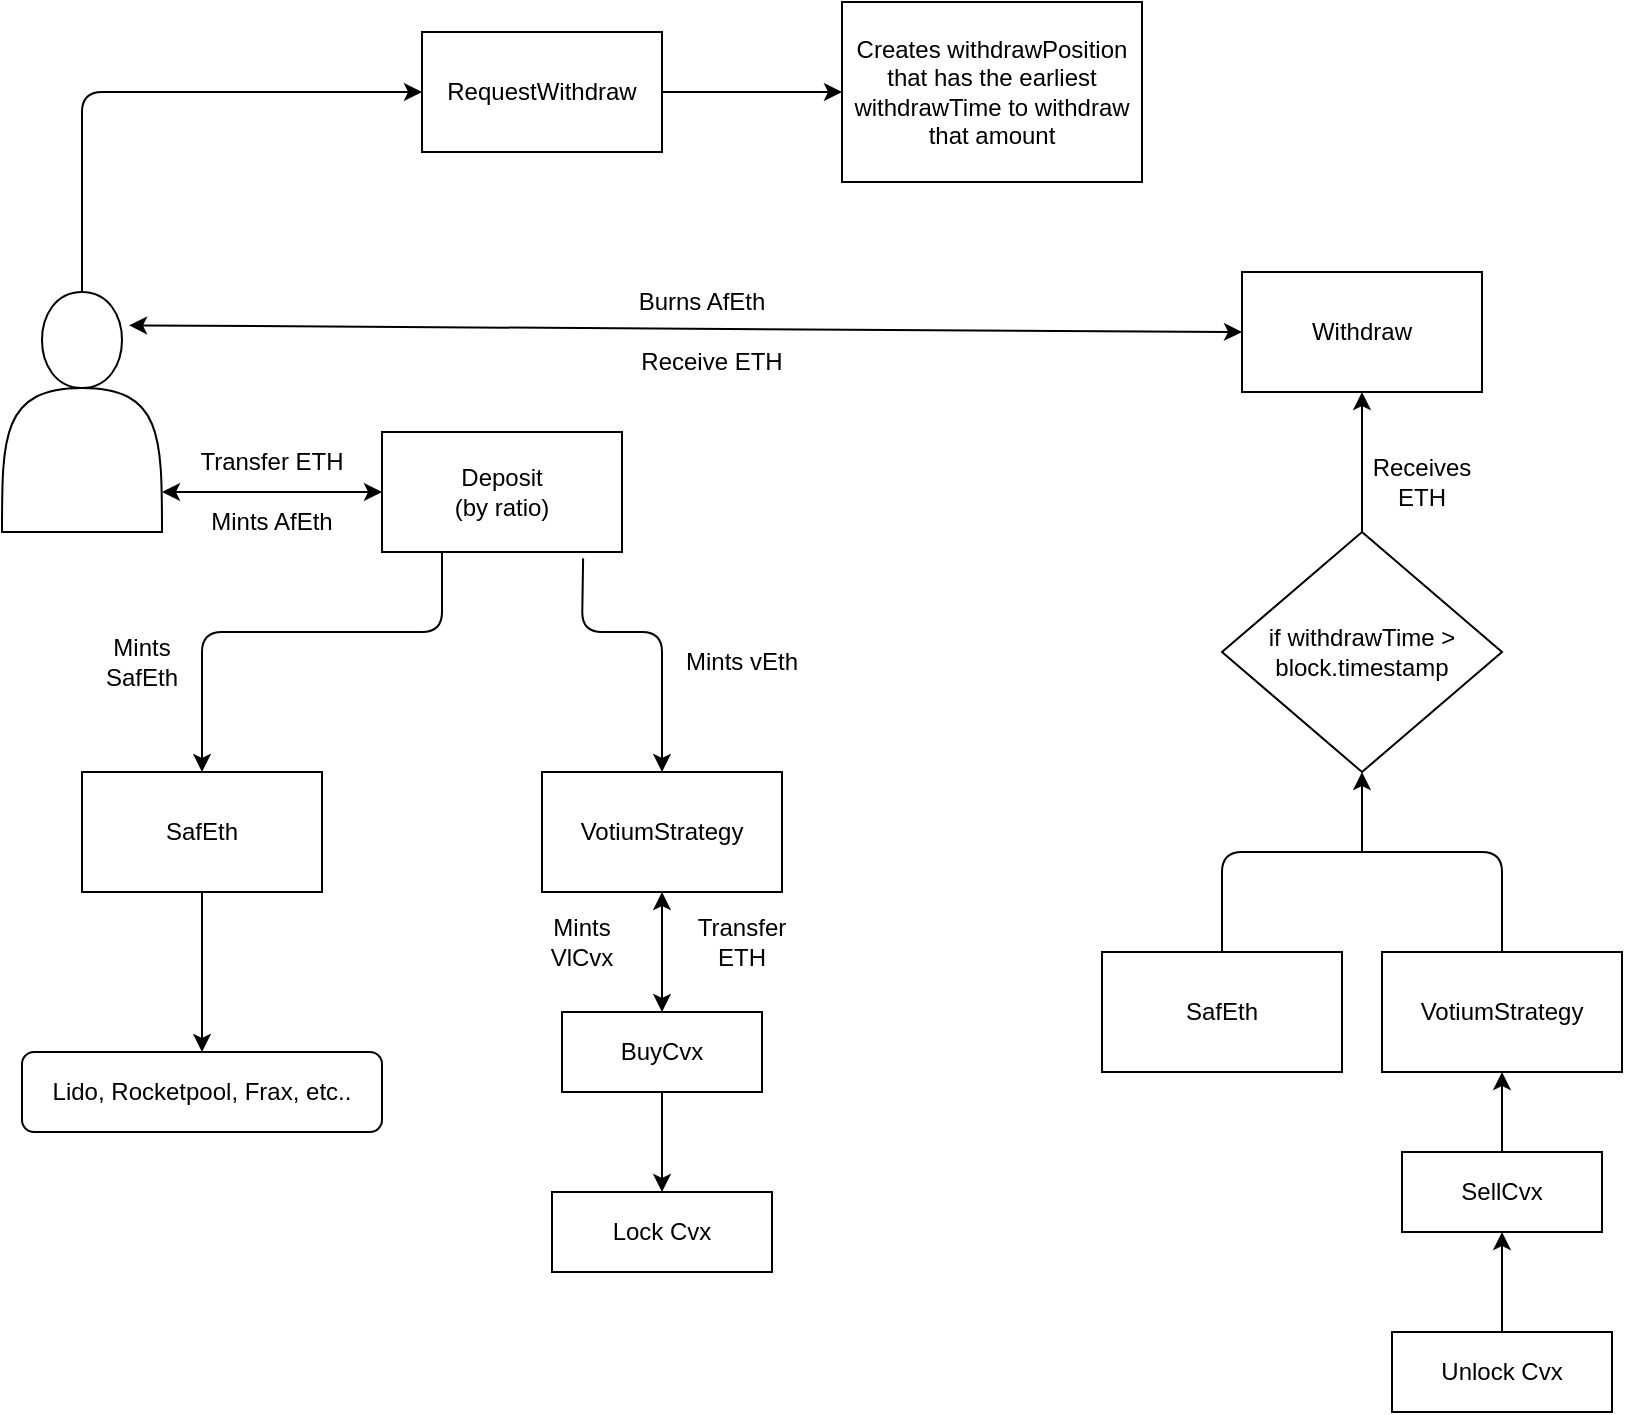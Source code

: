<mxfile>
    <diagram id="W6-CsKO7kVDFENVoaZvN" name="Page-1">
        <mxGraphModel dx="1280" dy="933" grid="1" gridSize="10" guides="1" tooltips="1" connect="1" arrows="1" fold="1" page="1" pageScale="1" pageWidth="850" pageHeight="1100" math="0" shadow="0">
            <root>
                <mxCell id="0"/>
                <mxCell id="1" parent="0"/>
                <mxCell id="59" style="edgeStyle=none;html=1;entryX=0;entryY=0.5;entryDx=0;entryDy=0;" parent="1" source="2" target="58" edge="1">
                    <mxGeometry relative="1" as="geometry">
                        <Array as="points">
                            <mxPoint x="60" y="100"/>
                        </Array>
                    </mxGeometry>
                </mxCell>
                <mxCell id="2" value="" style="shape=actor;whiteSpace=wrap;html=1;" parent="1" vertex="1">
                    <mxGeometry x="20" y="200" width="80" height="120" as="geometry"/>
                </mxCell>
                <mxCell id="19" style="edgeStyle=none;html=1;entryX=0.5;entryY=0;entryDx=0;entryDy=0;exitX=0.25;exitY=1;exitDx=0;exitDy=0;" parent="1" source="5" target="17" edge="1">
                    <mxGeometry relative="1" as="geometry">
                        <Array as="points">
                            <mxPoint x="240" y="370"/>
                            <mxPoint x="120" y="370"/>
                        </Array>
                    </mxGeometry>
                </mxCell>
                <mxCell id="20" style="edgeStyle=none;html=1;entryX=0.5;entryY=0;entryDx=0;entryDy=0;exitX=0.838;exitY=1.053;exitDx=0;exitDy=0;exitPerimeter=0;" parent="1" source="5" target="18" edge="1">
                    <mxGeometry relative="1" as="geometry">
                        <Array as="points">
                            <mxPoint x="310" y="370"/>
                            <mxPoint x="350" y="370"/>
                        </Array>
                    </mxGeometry>
                </mxCell>
                <mxCell id="5" value="Deposit&lt;br&gt;(by ratio)" style="rounded=0;whiteSpace=wrap;html=1;" parent="1" vertex="1">
                    <mxGeometry x="210" y="270" width="120" height="60" as="geometry"/>
                </mxCell>
                <mxCell id="9" value="Withdraw" style="rounded=0;whiteSpace=wrap;html=1;" parent="1" vertex="1">
                    <mxGeometry x="640" y="190" width="120" height="60" as="geometry"/>
                </mxCell>
                <mxCell id="11" value="" style="endArrow=classic;startArrow=classic;html=1;" parent="1" target="5" edge="1">
                    <mxGeometry width="50" height="50" relative="1" as="geometry">
                        <mxPoint x="100" y="300" as="sourcePoint"/>
                        <mxPoint x="450" y="450" as="targetPoint"/>
                    </mxGeometry>
                </mxCell>
                <mxCell id="12" value="Transfer ETH" style="text;html=1;strokeColor=none;fillColor=none;align=center;verticalAlign=middle;whiteSpace=wrap;rounded=0;" parent="1" vertex="1">
                    <mxGeometry x="110" y="270" width="90" height="30" as="geometry"/>
                </mxCell>
                <mxCell id="13" value="Mints AfEth" style="text;html=1;strokeColor=none;fillColor=none;align=center;verticalAlign=middle;whiteSpace=wrap;rounded=0;" parent="1" vertex="1">
                    <mxGeometry x="115" y="300" width="80" height="30" as="geometry"/>
                </mxCell>
                <mxCell id="14" value="" style="endArrow=classic;startArrow=classic;html=1;exitX=0.794;exitY=0.139;exitDx=0;exitDy=0;exitPerimeter=0;entryX=0;entryY=0.5;entryDx=0;entryDy=0;" parent="1" source="2" target="9" edge="1">
                    <mxGeometry width="50" height="50" relative="1" as="geometry">
                        <mxPoint x="400" y="490" as="sourcePoint"/>
                        <mxPoint x="210" y="217" as="targetPoint"/>
                    </mxGeometry>
                </mxCell>
                <mxCell id="15" value="Burns AfEth" style="text;html=1;strokeColor=none;fillColor=none;align=center;verticalAlign=middle;whiteSpace=wrap;rounded=0;" parent="1" vertex="1">
                    <mxGeometry x="335" y="190" width="70" height="30" as="geometry"/>
                </mxCell>
                <mxCell id="16" value="Receive ETH" style="text;html=1;strokeColor=none;fillColor=none;align=center;verticalAlign=middle;whiteSpace=wrap;rounded=0;" parent="1" vertex="1">
                    <mxGeometry x="335" y="220" width="80" height="30" as="geometry"/>
                </mxCell>
                <mxCell id="25" style="edgeStyle=none;html=1;" parent="1" source="17" target="26" edge="1">
                    <mxGeometry relative="1" as="geometry">
                        <mxPoint x="200" y="620" as="targetPoint"/>
                    </mxGeometry>
                </mxCell>
                <mxCell id="17" value="SafEth" style="rounded=0;whiteSpace=wrap;html=1;" parent="1" vertex="1">
                    <mxGeometry x="60" y="440" width="120" height="60" as="geometry"/>
                </mxCell>
                <mxCell id="18" value="VotiumStrategy" style="rounded=0;whiteSpace=wrap;html=1;" parent="1" vertex="1">
                    <mxGeometry x="290" y="440" width="120" height="60" as="geometry"/>
                </mxCell>
                <mxCell id="21" value="Mints SafEth" style="text;html=1;strokeColor=none;fillColor=none;align=center;verticalAlign=middle;whiteSpace=wrap;rounded=0;" parent="1" vertex="1">
                    <mxGeometry x="60" y="370" width="60" height="30" as="geometry"/>
                </mxCell>
                <mxCell id="23" value="Mints vEth" style="text;html=1;strokeColor=none;fillColor=none;align=center;verticalAlign=middle;whiteSpace=wrap;rounded=0;" parent="1" vertex="1">
                    <mxGeometry x="360" y="370" width="60" height="30" as="geometry"/>
                </mxCell>
                <mxCell id="29" style="edgeStyle=none;html=1;entryX=0.5;entryY=0;entryDx=0;entryDy=0;" parent="1" source="24" target="28" edge="1">
                    <mxGeometry relative="1" as="geometry"/>
                </mxCell>
                <mxCell id="24" value="BuyCvx" style="rounded=0;whiteSpace=wrap;html=1;" parent="1" vertex="1">
                    <mxGeometry x="300" y="560" width="100" height="40" as="geometry"/>
                </mxCell>
                <mxCell id="26" value="Lido, Rocketpool, Frax, etc.." style="rounded=1;whiteSpace=wrap;html=1;" parent="1" vertex="1">
                    <mxGeometry x="30" y="580" width="180" height="40" as="geometry"/>
                </mxCell>
                <mxCell id="28" value="Lock Cvx" style="rounded=0;whiteSpace=wrap;html=1;" parent="1" vertex="1">
                    <mxGeometry x="295" y="650" width="110" height="40" as="geometry"/>
                </mxCell>
                <mxCell id="30" value="Mints VlCvx" style="text;html=1;strokeColor=none;fillColor=none;align=center;verticalAlign=middle;whiteSpace=wrap;rounded=0;" parent="1" vertex="1">
                    <mxGeometry x="280" y="510" width="60" height="30" as="geometry"/>
                </mxCell>
                <mxCell id="31" value="" style="endArrow=classic;startArrow=classic;html=1;entryX=0.5;entryY=0;entryDx=0;entryDy=0;exitX=0.5;exitY=1;exitDx=0;exitDy=0;" parent="1" source="18" target="24" edge="1">
                    <mxGeometry width="50" height="50" relative="1" as="geometry">
                        <mxPoint x="410" y="470" as="sourcePoint"/>
                        <mxPoint x="450" y="410" as="targetPoint"/>
                    </mxGeometry>
                </mxCell>
                <mxCell id="33" value="Transfer ETH" style="text;html=1;strokeColor=none;fillColor=none;align=center;verticalAlign=middle;whiteSpace=wrap;rounded=0;" parent="1" vertex="1">
                    <mxGeometry x="360" y="510" width="60" height="30" as="geometry"/>
                </mxCell>
                <mxCell id="34" value="if withdrawTime &amp;gt; block.timestamp" style="rhombus;whiteSpace=wrap;html=1;" parent="1" vertex="1">
                    <mxGeometry x="630" y="320" width="140" height="120" as="geometry"/>
                </mxCell>
                <mxCell id="37" value="SafEth" style="rounded=0;whiteSpace=wrap;html=1;" parent="1" vertex="1">
                    <mxGeometry x="570" y="530" width="120" height="60" as="geometry"/>
                </mxCell>
                <mxCell id="38" value="VotiumStrategy" style="rounded=0;whiteSpace=wrap;html=1;" parent="1" vertex="1">
                    <mxGeometry x="710" y="530" width="120" height="60" as="geometry"/>
                </mxCell>
                <mxCell id="46" value="" style="endArrow=none;html=1;entryX=0.5;entryY=0;entryDx=0;entryDy=0;" parent="1" target="38" edge="1">
                    <mxGeometry width="50" height="50" relative="1" as="geometry">
                        <mxPoint x="630" y="530" as="sourcePoint"/>
                        <mxPoint x="770" y="480" as="targetPoint"/>
                        <Array as="points">
                            <mxPoint x="630" y="480"/>
                            <mxPoint x="700" y="480"/>
                            <mxPoint x="770" y="480"/>
                        </Array>
                    </mxGeometry>
                </mxCell>
                <mxCell id="50" value="" style="endArrow=classic;html=1;entryX=0.5;entryY=1;entryDx=0;entryDy=0;" parent="1" target="34" edge="1">
                    <mxGeometry width="50" height="50" relative="1" as="geometry">
                        <mxPoint x="700" y="480" as="sourcePoint"/>
                        <mxPoint x="450" y="510" as="targetPoint"/>
                    </mxGeometry>
                </mxCell>
                <mxCell id="55" style="edgeStyle=none;html=1;" parent="1" source="52" target="38" edge="1">
                    <mxGeometry relative="1" as="geometry"/>
                </mxCell>
                <mxCell id="52" value="SellCvx" style="rounded=0;whiteSpace=wrap;html=1;" parent="1" vertex="1">
                    <mxGeometry x="720" y="630" width="100" height="40" as="geometry"/>
                </mxCell>
                <mxCell id="54" style="edgeStyle=none;html=1;entryX=0.5;entryY=1;entryDx=0;entryDy=0;" parent="1" source="53" target="52" edge="1">
                    <mxGeometry relative="1" as="geometry"/>
                </mxCell>
                <mxCell id="53" value="Unlock Cvx" style="rounded=0;whiteSpace=wrap;html=1;" parent="1" vertex="1">
                    <mxGeometry x="715" y="720" width="110" height="40" as="geometry"/>
                </mxCell>
                <mxCell id="61" style="edgeStyle=none;html=1;entryX=0;entryY=0.5;entryDx=0;entryDy=0;" parent="1" source="58" target="60" edge="1">
                    <mxGeometry relative="1" as="geometry"/>
                </mxCell>
                <mxCell id="58" value="RequestWithdraw" style="rounded=0;whiteSpace=wrap;html=1;" parent="1" vertex="1">
                    <mxGeometry x="230" y="70" width="120" height="60" as="geometry"/>
                </mxCell>
                <mxCell id="60" value="Creates withdrawPosition that has the earliest withdrawTime to withdraw that amount" style="rounded=0;whiteSpace=wrap;html=1;" parent="1" vertex="1">
                    <mxGeometry x="440" y="55" width="150" height="90" as="geometry"/>
                </mxCell>
                <mxCell id="62" value="Receives ETH" style="text;html=1;strokeColor=none;fillColor=none;align=center;verticalAlign=middle;whiteSpace=wrap;rounded=0;" parent="1" vertex="1">
                    <mxGeometry x="700" y="280" width="60" height="30" as="geometry"/>
                </mxCell>
                <mxCell id="63" value="" style="endArrow=classic;html=1;entryX=0.5;entryY=1;entryDx=0;entryDy=0;exitX=0.5;exitY=0;exitDx=0;exitDy=0;" parent="1" source="34" target="9" edge="1">
                    <mxGeometry width="50" height="50" relative="1" as="geometry">
                        <mxPoint x="400" y="530" as="sourcePoint"/>
                        <mxPoint x="450" y="480" as="targetPoint"/>
                    </mxGeometry>
                </mxCell>
            </root>
        </mxGraphModel>
    </diagram>
</mxfile>